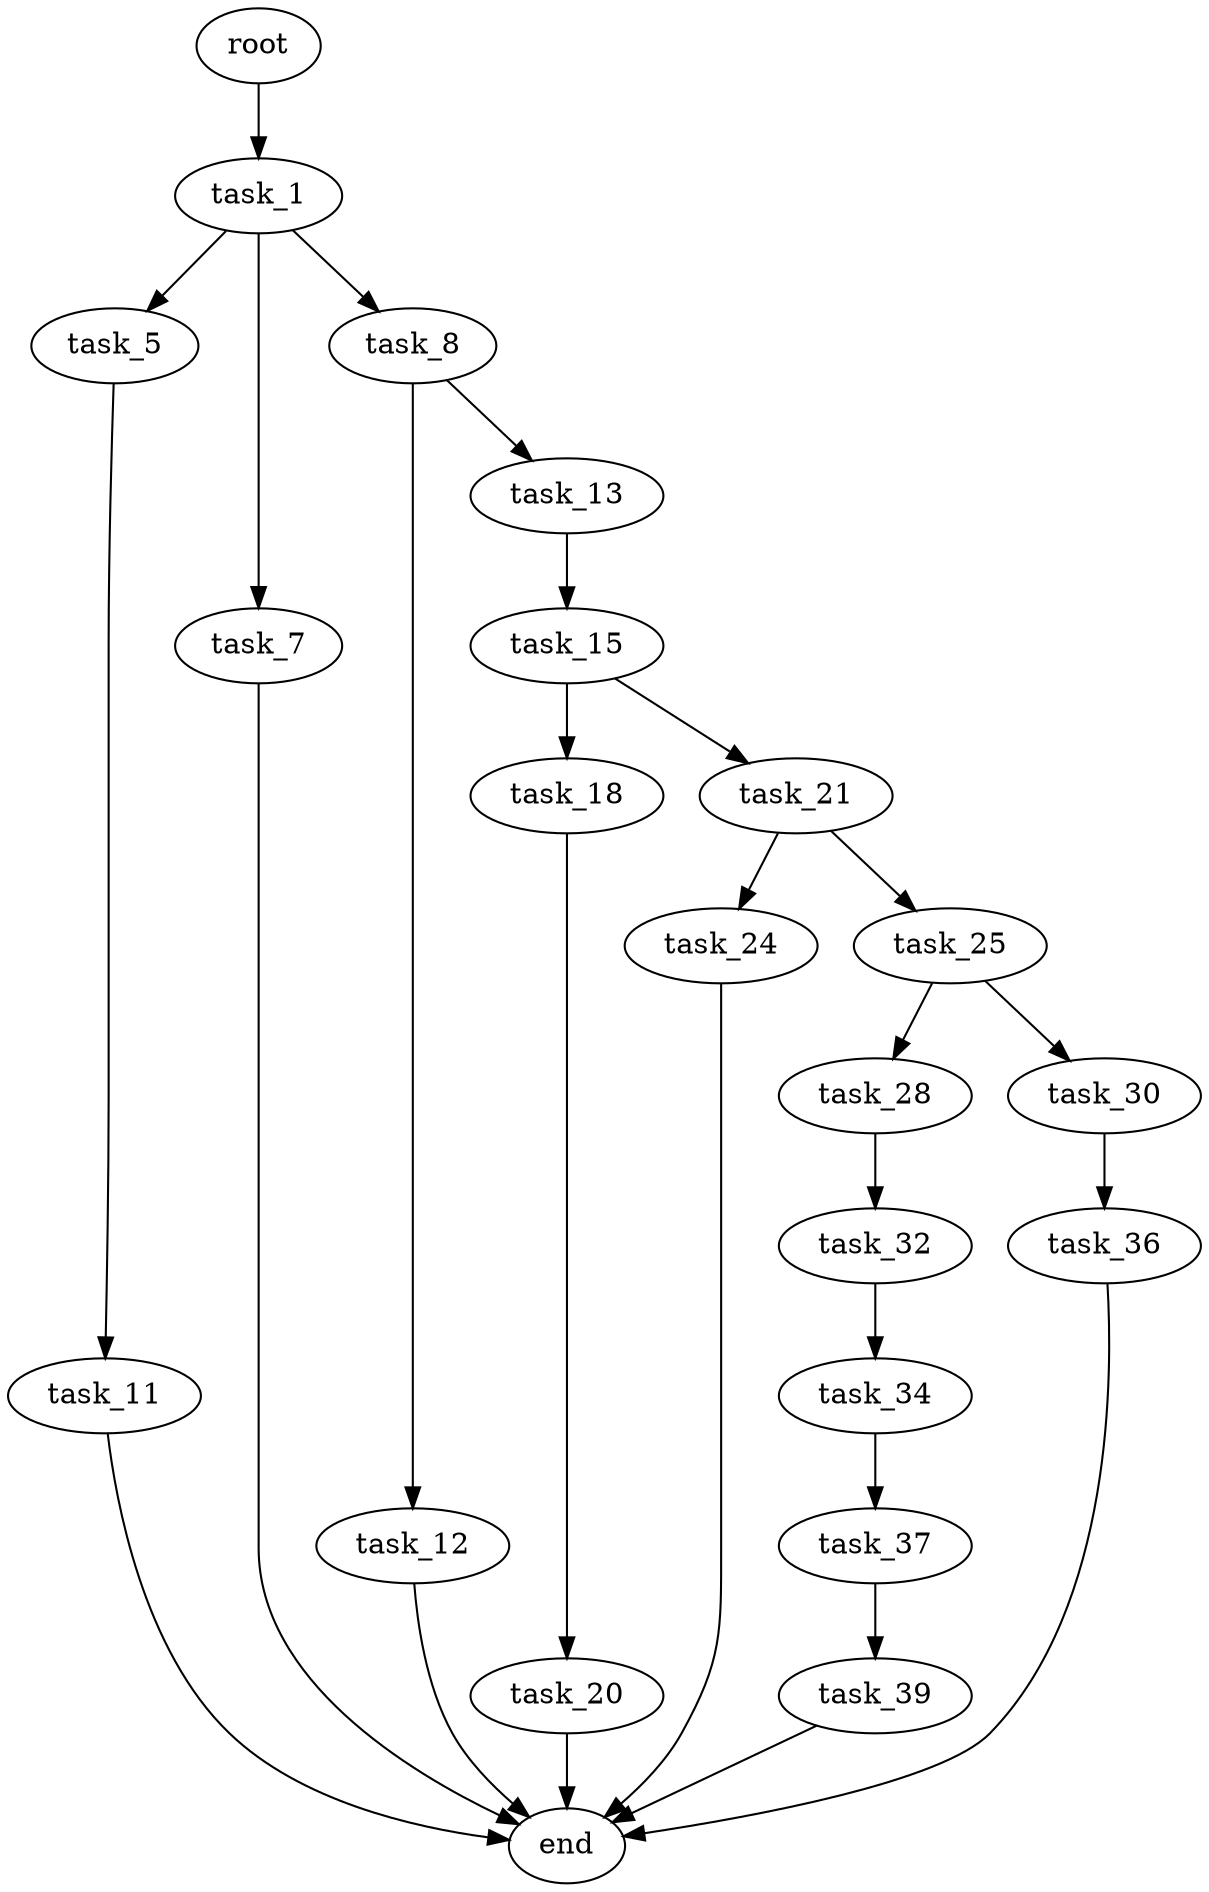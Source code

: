 digraph G {
  root [size="0.000000"];
  task_1 [size="19789708823.000000"];
  task_5 [size="782757789696.000000"];
  task_7 [size="9878492902.000000"];
  task_8 [size="368293445632.000000"];
  task_11 [size="549755813888.000000"];
  end [size="0.000000"];
  task_12 [size="124329975439.000000"];
  task_13 [size="2509252332.000000"];
  task_15 [size="68719476736.000000"];
  task_18 [size="20947551396.000000"];
  task_21 [size="549755813888.000000"];
  task_20 [size="477092208992.000000"];
  task_24 [size="134217728000.000000"];
  task_25 [size="44844243419.000000"];
  task_28 [size="549755813888.000000"];
  task_30 [size="8589934592.000000"];
  task_32 [size="68719476736.000000"];
  task_36 [size="331138023478.000000"];
  task_34 [size="549755813888.000000"];
  task_37 [size="11827100240.000000"];
  task_39 [size="368293445632.000000"];

  root -> task_1 [size="1.000000"];
  task_1 -> task_5 [size="679477248.000000"];
  task_1 -> task_7 [size="679477248.000000"];
  task_1 -> task_8 [size="679477248.000000"];
  task_5 -> task_11 [size="679477248.000000"];
  task_7 -> end [size="1.000000"];
  task_8 -> task_12 [size="411041792.000000"];
  task_8 -> task_13 [size="411041792.000000"];
  task_11 -> end [size="1.000000"];
  task_12 -> end [size="1.000000"];
  task_13 -> task_15 [size="75497472.000000"];
  task_15 -> task_18 [size="134217728.000000"];
  task_15 -> task_21 [size="134217728.000000"];
  task_18 -> task_20 [size="411041792.000000"];
  task_21 -> task_24 [size="536870912.000000"];
  task_21 -> task_25 [size="536870912.000000"];
  task_20 -> end [size="1.000000"];
  task_24 -> end [size="1.000000"];
  task_25 -> task_28 [size="838860800.000000"];
  task_25 -> task_30 [size="838860800.000000"];
  task_28 -> task_32 [size="536870912.000000"];
  task_30 -> task_36 [size="33554432.000000"];
  task_32 -> task_34 [size="134217728.000000"];
  task_36 -> end [size="1.000000"];
  task_34 -> task_37 [size="536870912.000000"];
  task_37 -> task_39 [size="536870912.000000"];
  task_39 -> end [size="1.000000"];
}
